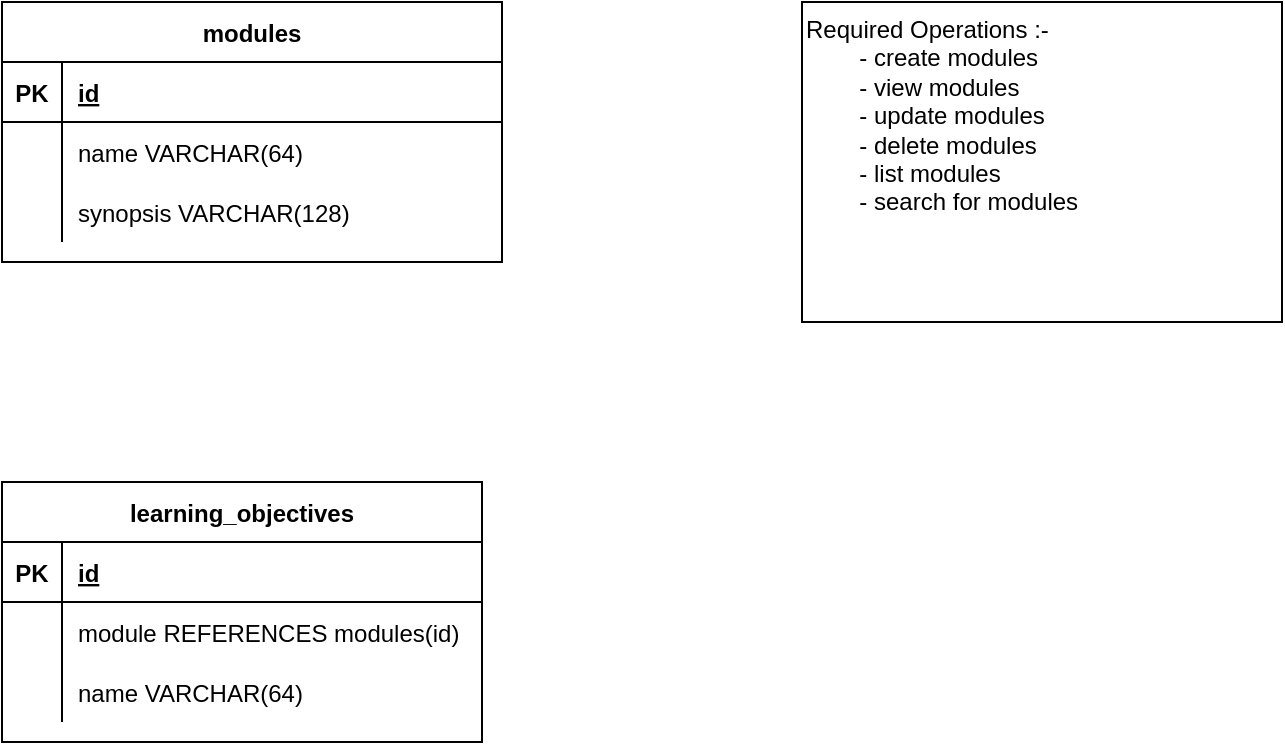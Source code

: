 <mxfile version="16.4.0" type="device"><diagram id="noi5Hc4cT6PI40213Q6K" name="Page-1"><mxGraphModel dx="836" dy="714" grid="1" gridSize="10" guides="1" tooltips="1" connect="1" arrows="1" fold="1" page="1" pageScale="1" pageWidth="850" pageHeight="1100" math="0" shadow="0"><root><mxCell id="0"/><mxCell id="1" parent="0"/><mxCell id="DAC8Xry6wtXN4lWNPhA7-1" value="modules" style="shape=table;startSize=30;container=1;collapsible=1;childLayout=tableLayout;fixedRows=1;rowLines=0;fontStyle=1;align=center;resizeLast=1;" vertex="1" parent="1"><mxGeometry x="80" y="80" width="250" height="130" as="geometry"/></mxCell><mxCell id="DAC8Xry6wtXN4lWNPhA7-2" value="" style="shape=tableRow;horizontal=0;startSize=0;swimlaneHead=0;swimlaneBody=0;fillColor=none;collapsible=0;dropTarget=0;points=[[0,0.5],[1,0.5]];portConstraint=eastwest;top=0;left=0;right=0;bottom=1;" vertex="1" parent="DAC8Xry6wtXN4lWNPhA7-1"><mxGeometry y="30" width="250" height="30" as="geometry"/></mxCell><mxCell id="DAC8Xry6wtXN4lWNPhA7-3" value="PK" style="shape=partialRectangle;connectable=0;fillColor=none;top=0;left=0;bottom=0;right=0;fontStyle=1;overflow=hidden;" vertex="1" parent="DAC8Xry6wtXN4lWNPhA7-2"><mxGeometry width="30" height="30" as="geometry"><mxRectangle width="30" height="30" as="alternateBounds"/></mxGeometry></mxCell><mxCell id="DAC8Xry6wtXN4lWNPhA7-4" value="id" style="shape=partialRectangle;connectable=0;fillColor=none;top=0;left=0;bottom=0;right=0;align=left;spacingLeft=6;fontStyle=5;overflow=hidden;" vertex="1" parent="DAC8Xry6wtXN4lWNPhA7-2"><mxGeometry x="30" width="220" height="30" as="geometry"><mxRectangle width="220" height="30" as="alternateBounds"/></mxGeometry></mxCell><mxCell id="DAC8Xry6wtXN4lWNPhA7-5" value="" style="shape=tableRow;horizontal=0;startSize=0;swimlaneHead=0;swimlaneBody=0;fillColor=none;collapsible=0;dropTarget=0;points=[[0,0.5],[1,0.5]];portConstraint=eastwest;top=0;left=0;right=0;bottom=0;" vertex="1" parent="DAC8Xry6wtXN4lWNPhA7-1"><mxGeometry y="60" width="250" height="30" as="geometry"/></mxCell><mxCell id="DAC8Xry6wtXN4lWNPhA7-6" value="" style="shape=partialRectangle;connectable=0;fillColor=none;top=0;left=0;bottom=0;right=0;editable=1;overflow=hidden;" vertex="1" parent="DAC8Xry6wtXN4lWNPhA7-5"><mxGeometry width="30" height="30" as="geometry"><mxRectangle width="30" height="30" as="alternateBounds"/></mxGeometry></mxCell><mxCell id="DAC8Xry6wtXN4lWNPhA7-7" value="name VARCHAR(64)" style="shape=partialRectangle;connectable=0;fillColor=none;top=0;left=0;bottom=0;right=0;align=left;spacingLeft=6;overflow=hidden;" vertex="1" parent="DAC8Xry6wtXN4lWNPhA7-5"><mxGeometry x="30" width="220" height="30" as="geometry"><mxRectangle width="220" height="30" as="alternateBounds"/></mxGeometry></mxCell><mxCell id="DAC8Xry6wtXN4lWNPhA7-8" value="" style="shape=tableRow;horizontal=0;startSize=0;swimlaneHead=0;swimlaneBody=0;fillColor=none;collapsible=0;dropTarget=0;points=[[0,0.5],[1,0.5]];portConstraint=eastwest;top=0;left=0;right=0;bottom=0;" vertex="1" parent="DAC8Xry6wtXN4lWNPhA7-1"><mxGeometry y="90" width="250" height="30" as="geometry"/></mxCell><mxCell id="DAC8Xry6wtXN4lWNPhA7-9" value="" style="shape=partialRectangle;connectable=0;fillColor=none;top=0;left=0;bottom=0;right=0;editable=1;overflow=hidden;" vertex="1" parent="DAC8Xry6wtXN4lWNPhA7-8"><mxGeometry width="30" height="30" as="geometry"><mxRectangle width="30" height="30" as="alternateBounds"/></mxGeometry></mxCell><mxCell id="DAC8Xry6wtXN4lWNPhA7-10" value="synopsis VARCHAR(128)" style="shape=partialRectangle;connectable=0;fillColor=none;top=0;left=0;bottom=0;right=0;align=left;spacingLeft=6;overflow=hidden;" vertex="1" parent="DAC8Xry6wtXN4lWNPhA7-8"><mxGeometry x="30" width="220" height="30" as="geometry"><mxRectangle width="220" height="30" as="alternateBounds"/></mxGeometry></mxCell><mxCell id="DAC8Xry6wtXN4lWNPhA7-17" value="learning_objectives" style="shape=table;startSize=30;container=1;collapsible=1;childLayout=tableLayout;fixedRows=1;rowLines=0;fontStyle=1;align=center;resizeLast=1;" vertex="1" parent="1"><mxGeometry x="80" y="320" width="240" height="130" as="geometry"/></mxCell><mxCell id="DAC8Xry6wtXN4lWNPhA7-18" value="" style="shape=tableRow;horizontal=0;startSize=0;swimlaneHead=0;swimlaneBody=0;fillColor=none;collapsible=0;dropTarget=0;points=[[0,0.5],[1,0.5]];portConstraint=eastwest;top=0;left=0;right=0;bottom=1;" vertex="1" parent="DAC8Xry6wtXN4lWNPhA7-17"><mxGeometry y="30" width="240" height="30" as="geometry"/></mxCell><mxCell id="DAC8Xry6wtXN4lWNPhA7-19" value="PK" style="shape=partialRectangle;connectable=0;fillColor=none;top=0;left=0;bottom=0;right=0;fontStyle=1;overflow=hidden;" vertex="1" parent="DAC8Xry6wtXN4lWNPhA7-18"><mxGeometry width="30" height="30" as="geometry"><mxRectangle width="30" height="30" as="alternateBounds"/></mxGeometry></mxCell><mxCell id="DAC8Xry6wtXN4lWNPhA7-20" value="id" style="shape=partialRectangle;connectable=0;fillColor=none;top=0;left=0;bottom=0;right=0;align=left;spacingLeft=6;fontStyle=5;overflow=hidden;" vertex="1" parent="DAC8Xry6wtXN4lWNPhA7-18"><mxGeometry x="30" width="210" height="30" as="geometry"><mxRectangle width="210" height="30" as="alternateBounds"/></mxGeometry></mxCell><mxCell id="DAC8Xry6wtXN4lWNPhA7-21" value="" style="shape=tableRow;horizontal=0;startSize=0;swimlaneHead=0;swimlaneBody=0;fillColor=none;collapsible=0;dropTarget=0;points=[[0,0.5],[1,0.5]];portConstraint=eastwest;top=0;left=0;right=0;bottom=0;" vertex="1" parent="DAC8Xry6wtXN4lWNPhA7-17"><mxGeometry y="60" width="240" height="30" as="geometry"/></mxCell><mxCell id="DAC8Xry6wtXN4lWNPhA7-22" value="" style="shape=partialRectangle;connectable=0;fillColor=none;top=0;left=0;bottom=0;right=0;editable=1;overflow=hidden;" vertex="1" parent="DAC8Xry6wtXN4lWNPhA7-21"><mxGeometry width="30" height="30" as="geometry"><mxRectangle width="30" height="30" as="alternateBounds"/></mxGeometry></mxCell><mxCell id="DAC8Xry6wtXN4lWNPhA7-23" value="module REFERENCES modules(id)" style="shape=partialRectangle;connectable=0;fillColor=none;top=0;left=0;bottom=0;right=0;align=left;spacingLeft=6;overflow=hidden;" vertex="1" parent="DAC8Xry6wtXN4lWNPhA7-21"><mxGeometry x="30" width="210" height="30" as="geometry"><mxRectangle width="210" height="30" as="alternateBounds"/></mxGeometry></mxCell><mxCell id="DAC8Xry6wtXN4lWNPhA7-24" value="" style="shape=tableRow;horizontal=0;startSize=0;swimlaneHead=0;swimlaneBody=0;fillColor=none;collapsible=0;dropTarget=0;points=[[0,0.5],[1,0.5]];portConstraint=eastwest;top=0;left=0;right=0;bottom=0;" vertex="1" parent="DAC8Xry6wtXN4lWNPhA7-17"><mxGeometry y="90" width="240" height="30" as="geometry"/></mxCell><mxCell id="DAC8Xry6wtXN4lWNPhA7-25" value="" style="shape=partialRectangle;connectable=0;fillColor=none;top=0;left=0;bottom=0;right=0;editable=1;overflow=hidden;" vertex="1" parent="DAC8Xry6wtXN4lWNPhA7-24"><mxGeometry width="30" height="30" as="geometry"><mxRectangle width="30" height="30" as="alternateBounds"/></mxGeometry></mxCell><mxCell id="DAC8Xry6wtXN4lWNPhA7-26" value="name VARCHAR(64)" style="shape=partialRectangle;connectable=0;fillColor=none;top=0;left=0;bottom=0;right=0;align=left;spacingLeft=6;overflow=hidden;" vertex="1" parent="DAC8Xry6wtXN4lWNPhA7-24"><mxGeometry x="30" width="210" height="30" as="geometry"><mxRectangle width="210" height="30" as="alternateBounds"/></mxGeometry></mxCell><mxCell id="DAC8Xry6wtXN4lWNPhA7-30" value="Required Operations :-&lt;br&gt;&lt;span style=&quot;white-space: pre&quot;&gt;&#9;&lt;/span&gt;- create modules&lt;br&gt;&lt;span style=&quot;white-space: pre&quot;&gt;&#9;&lt;/span&gt;- view modules&lt;br&gt;&lt;span style=&quot;white-space: pre&quot;&gt;&#9;&lt;/span&gt;- update modules&lt;br&gt;&lt;span style=&quot;white-space: pre&quot;&gt;&#9;&lt;/span&gt;- delete modules&lt;br&gt;&lt;span style=&quot;white-space: pre&quot;&gt;&#9;&lt;/span&gt;- list modules&lt;br&gt;&lt;span style=&quot;white-space: pre&quot;&gt;&#9;&lt;/span&gt;- search for modules" style="text;html=1;strokeColor=default;fillColor=none;align=left;verticalAlign=top;whiteSpace=wrap;rounded=0;" vertex="1" parent="1"><mxGeometry x="480" y="80" width="240" height="160" as="geometry"/></mxCell></root></mxGraphModel></diagram></mxfile>